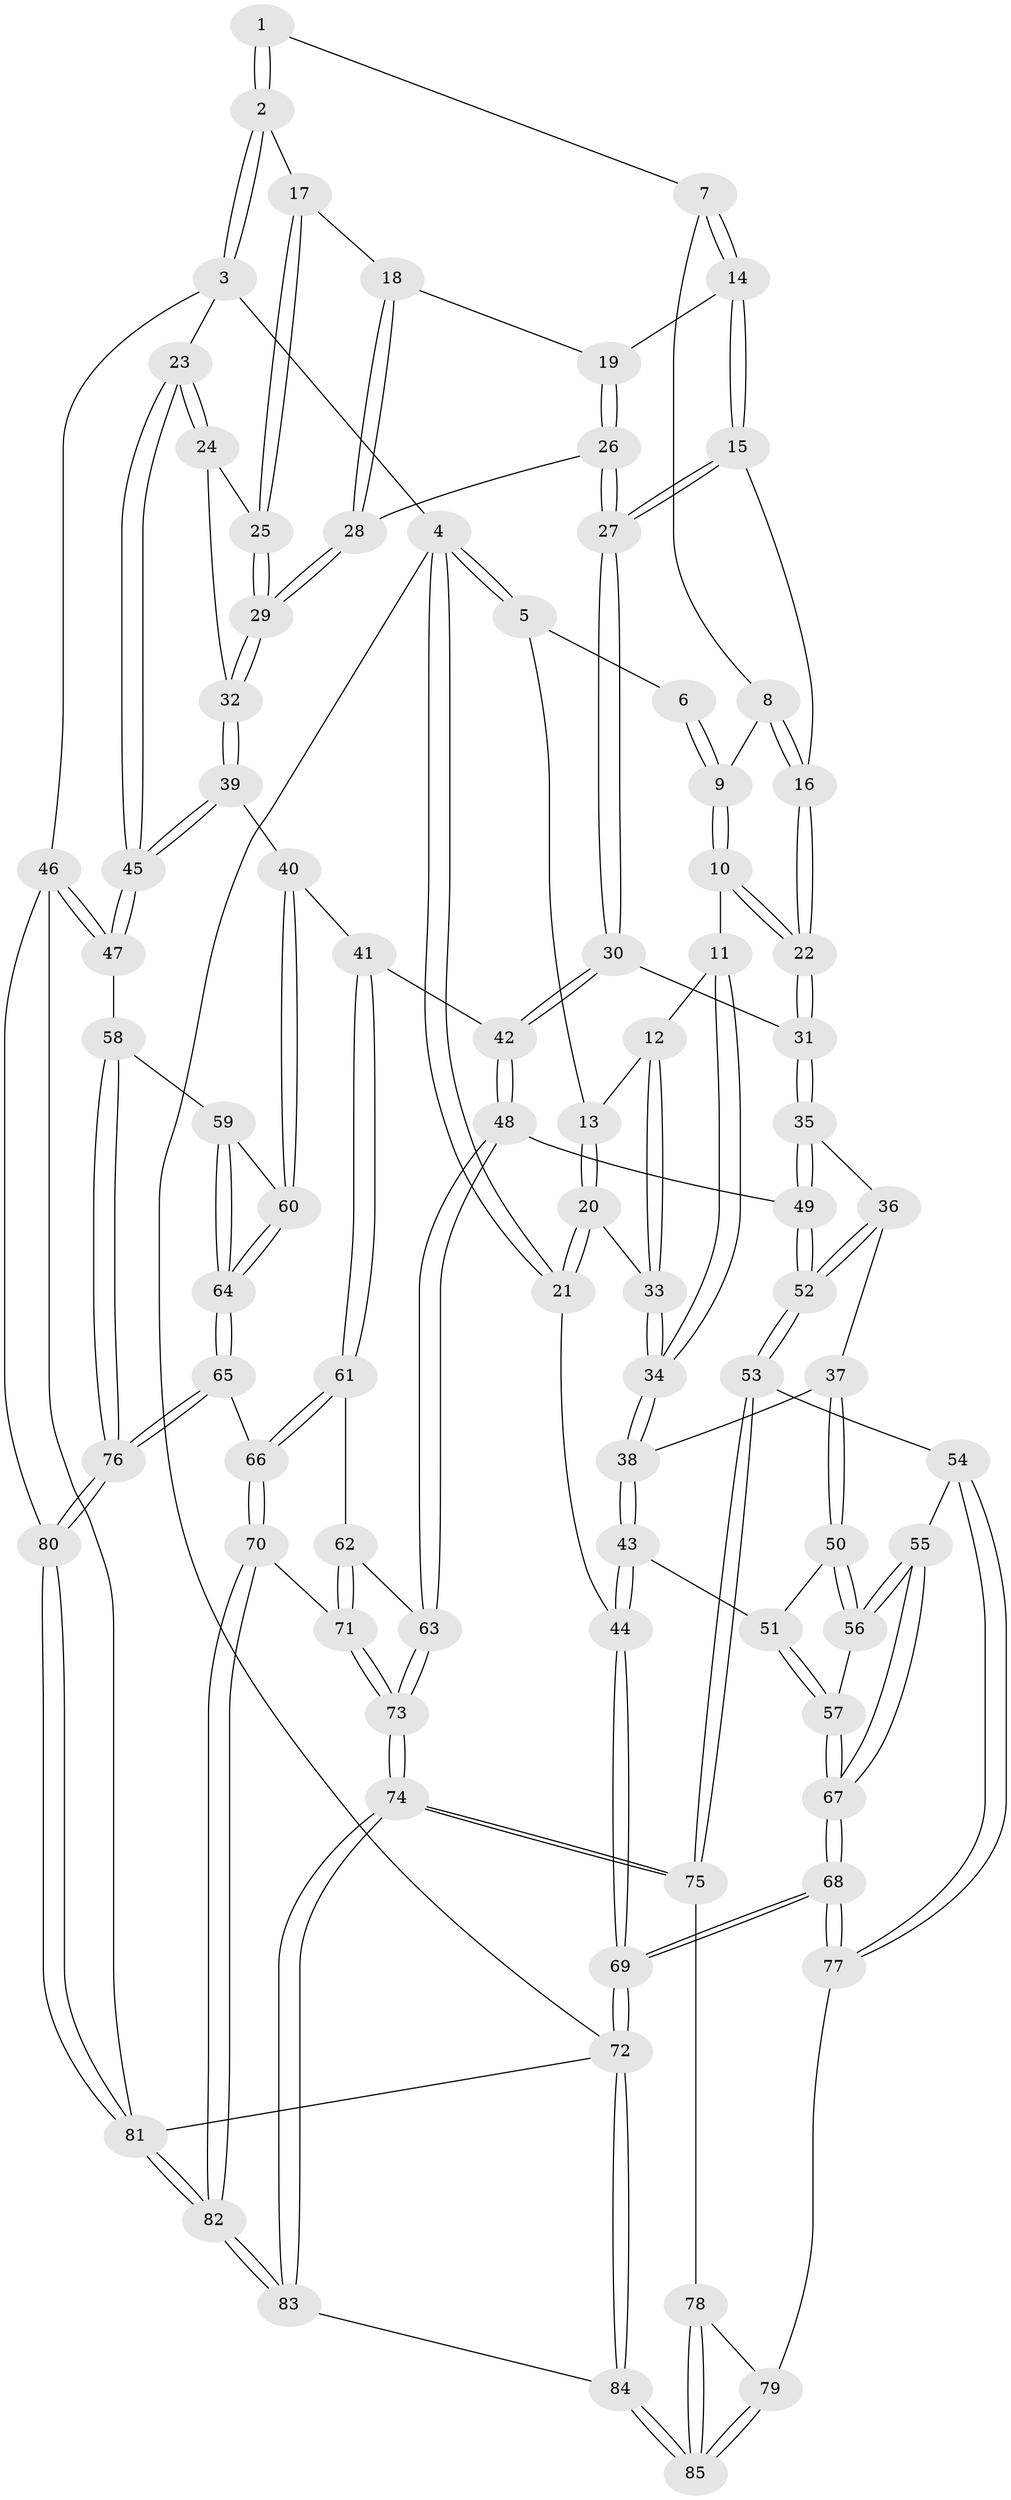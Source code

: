 // coarse degree distribution, {4: 0.4339622641509434, 5: 0.39622641509433965, 6: 0.07547169811320754, 3: 0.09433962264150944}
// Generated by graph-tools (version 1.1) at 2025/42/03/06/25 10:42:34]
// undirected, 85 vertices, 209 edges
graph export_dot {
graph [start="1"]
  node [color=gray90,style=filled];
  1 [pos="+0.6257675092250042+0"];
  2 [pos="+0.9032312507771032+0"];
  3 [pos="+1+0"];
  4 [pos="+0+0"];
  5 [pos="+0+0"];
  6 [pos="+0.3016176472208292+0"];
  7 [pos="+0.5961443440763097+0"];
  8 [pos="+0.45768219490468043+0.08929918365235567"];
  9 [pos="+0.3138285492710289+0.13456075525260075"];
  10 [pos="+0.2808182571231223+0.24179519110403805"];
  11 [pos="+0.2664813547923015+0.2395822092389792"];
  12 [pos="+0.2242172795590923+0.2303346455066628"];
  13 [pos="+0.08713454045521593+0.05254378593272659"];
  14 [pos="+0.5789396993151158+0.1178638879427493"];
  15 [pos="+0.5055545173699086+0.22061688458034256"];
  16 [pos="+0.40472012643559196+0.20735949379642535"];
  17 [pos="+0.7414952766727035+0.17532623682338816"];
  18 [pos="+0.6482217886018073+0.21830550326195625"];
  19 [pos="+0.5952970002523249+0.1484382815407584"];
  20 [pos="+0.01626550171167595+0.31513941584686445"];
  21 [pos="+0+0.390651351241655"];
  22 [pos="+0.2842961387867188+0.24486817896215268"];
  23 [pos="+1+0"];
  24 [pos="+0.8685375363752795+0.20657580637909093"];
  25 [pos="+0.7291477852562783+0.24480753045127213"];
  26 [pos="+0.591154968625218+0.30817571400729826"];
  27 [pos="+0.5197849072774878+0.32654482145965885"];
  28 [pos="+0.688920829887549+0.3083381567334704"];
  29 [pos="+0.6993821448498081+0.31411679019357397"];
  30 [pos="+0.4657523336030083+0.41263864846096254"];
  31 [pos="+0.35758242105256094+0.40949173277066175"];
  32 [pos="+0.7355168212061789+0.3630373676234477"];
  33 [pos="+0.08846107128089117+0.31054345094011715"];
  34 [pos="+0.15370647119743275+0.4212631759434468"];
  35 [pos="+0.3218314136295267+0.45714928645241815"];
  36 [pos="+0.2620748874628377+0.49239112236392546"];
  37 [pos="+0.22153832212555563+0.497860674812435"];
  38 [pos="+0.16120133386826274+0.4407113980465824"];
  39 [pos="+0.7514179995359752+0.42001083821795293"];
  40 [pos="+0.6777358601149278+0.509780651551448"];
  41 [pos="+0.6755009356702706+0.5104118850209237"];
  42 [pos="+0.5385462733907556+0.47889242803840837"];
  43 [pos="+0+0.4612993871610828"];
  44 [pos="+0+0.44606891541057603"];
  45 [pos="+1+0.44319447133075773"];
  46 [pos="+1+0.8535032952713718"];
  47 [pos="+1+0.6163789395512513"];
  48 [pos="+0.46677484817528925+0.64773556519382"];
  49 [pos="+0.4110092161193098+0.6437436164384971"];
  50 [pos="+0.16023417758760652+0.5508575909448284"];
  51 [pos="+0.04226183581125151+0.5573727024637136"];
  52 [pos="+0.2927477402046368+0.7336652035560632"];
  53 [pos="+0.28725895087918263+0.7435627730172317"];
  54 [pos="+0.25331738700629086+0.7452941746878053"];
  55 [pos="+0.24846040023349164+0.7428248910960797"];
  56 [pos="+0.1714048586344822+0.6810851882978314"];
  57 [pos="+0.06824814565343434+0.6973374867861343"];
  58 [pos="+0.9965754312170033+0.6406523397119755"];
  59 [pos="+0.8978006306668704+0.6370816570142688"];
  60 [pos="+0.7530273759977285+0.5988426080682607"];
  61 [pos="+0.6238513468557179+0.6348693563907513"];
  62 [pos="+0.5571268364551203+0.6625471007753293"];
  63 [pos="+0.4797451915522944+0.6614991494575396"];
  64 [pos="+0.7348484967949025+0.7515313664992133"];
  65 [pos="+0.7162703734223598+0.7984675300475436"];
  66 [pos="+0.6833687478593378+0.7964041903773086"];
  67 [pos="+0+0.8090861607380005"];
  68 [pos="+0+0.8423210837802594"];
  69 [pos="+0+0.9499745187790007"];
  70 [pos="+0.6162066563093122+0.8217063321342006"];
  71 [pos="+0.6068408737941272+0.8223286000684417"];
  72 [pos="+0+1"];
  73 [pos="+0.5018088048257261+0.8486770663456449"];
  74 [pos="+0.47251397366552705+0.874465398574666"];
  75 [pos="+0.35835680951490995+0.8377224582795416"];
  76 [pos="+0.7679261848771055+0.8352076345690662"];
  77 [pos="+0.16352970412820286+0.8660982135600707"];
  78 [pos="+0.32526691594061097+0.8777316063455541"];
  79 [pos="+0.18714264661070856+0.9120965885482544"];
  80 [pos="+0.8044124201271772+0.8968825428676639"];
  81 [pos="+0.7296311016450896+1"];
  82 [pos="+0.7134263782545482+1"];
  83 [pos="+0.49491342922366666+1"];
  84 [pos="+0.19473679792019044+1"];
  85 [pos="+0.1983466658535303+1"];
  1 -- 2;
  1 -- 2;
  1 -- 7;
  2 -- 3;
  2 -- 3;
  2 -- 17;
  3 -- 4;
  3 -- 23;
  3 -- 46;
  4 -- 5;
  4 -- 5;
  4 -- 21;
  4 -- 21;
  4 -- 72;
  5 -- 6;
  5 -- 13;
  6 -- 9;
  6 -- 9;
  7 -- 8;
  7 -- 14;
  7 -- 14;
  8 -- 9;
  8 -- 16;
  8 -- 16;
  9 -- 10;
  9 -- 10;
  10 -- 11;
  10 -- 22;
  10 -- 22;
  11 -- 12;
  11 -- 34;
  11 -- 34;
  12 -- 13;
  12 -- 33;
  12 -- 33;
  13 -- 20;
  13 -- 20;
  14 -- 15;
  14 -- 15;
  14 -- 19;
  15 -- 16;
  15 -- 27;
  15 -- 27;
  16 -- 22;
  16 -- 22;
  17 -- 18;
  17 -- 25;
  17 -- 25;
  18 -- 19;
  18 -- 28;
  18 -- 28;
  19 -- 26;
  19 -- 26;
  20 -- 21;
  20 -- 21;
  20 -- 33;
  21 -- 44;
  22 -- 31;
  22 -- 31;
  23 -- 24;
  23 -- 24;
  23 -- 45;
  23 -- 45;
  24 -- 25;
  24 -- 32;
  25 -- 29;
  25 -- 29;
  26 -- 27;
  26 -- 27;
  26 -- 28;
  27 -- 30;
  27 -- 30;
  28 -- 29;
  28 -- 29;
  29 -- 32;
  29 -- 32;
  30 -- 31;
  30 -- 42;
  30 -- 42;
  31 -- 35;
  31 -- 35;
  32 -- 39;
  32 -- 39;
  33 -- 34;
  33 -- 34;
  34 -- 38;
  34 -- 38;
  35 -- 36;
  35 -- 49;
  35 -- 49;
  36 -- 37;
  36 -- 52;
  36 -- 52;
  37 -- 38;
  37 -- 50;
  37 -- 50;
  38 -- 43;
  38 -- 43;
  39 -- 40;
  39 -- 45;
  39 -- 45;
  40 -- 41;
  40 -- 60;
  40 -- 60;
  41 -- 42;
  41 -- 61;
  41 -- 61;
  42 -- 48;
  42 -- 48;
  43 -- 44;
  43 -- 44;
  43 -- 51;
  44 -- 69;
  44 -- 69;
  45 -- 47;
  45 -- 47;
  46 -- 47;
  46 -- 47;
  46 -- 80;
  46 -- 81;
  47 -- 58;
  48 -- 49;
  48 -- 63;
  48 -- 63;
  49 -- 52;
  49 -- 52;
  50 -- 51;
  50 -- 56;
  50 -- 56;
  51 -- 57;
  51 -- 57;
  52 -- 53;
  52 -- 53;
  53 -- 54;
  53 -- 75;
  53 -- 75;
  54 -- 55;
  54 -- 77;
  54 -- 77;
  55 -- 56;
  55 -- 56;
  55 -- 67;
  55 -- 67;
  56 -- 57;
  57 -- 67;
  57 -- 67;
  58 -- 59;
  58 -- 76;
  58 -- 76;
  59 -- 60;
  59 -- 64;
  59 -- 64;
  60 -- 64;
  60 -- 64;
  61 -- 62;
  61 -- 66;
  61 -- 66;
  62 -- 63;
  62 -- 71;
  62 -- 71;
  63 -- 73;
  63 -- 73;
  64 -- 65;
  64 -- 65;
  65 -- 66;
  65 -- 76;
  65 -- 76;
  66 -- 70;
  66 -- 70;
  67 -- 68;
  67 -- 68;
  68 -- 69;
  68 -- 69;
  68 -- 77;
  68 -- 77;
  69 -- 72;
  69 -- 72;
  70 -- 71;
  70 -- 82;
  70 -- 82;
  71 -- 73;
  71 -- 73;
  72 -- 84;
  72 -- 84;
  72 -- 81;
  73 -- 74;
  73 -- 74;
  74 -- 75;
  74 -- 75;
  74 -- 83;
  74 -- 83;
  75 -- 78;
  76 -- 80;
  76 -- 80;
  77 -- 79;
  78 -- 79;
  78 -- 85;
  78 -- 85;
  79 -- 85;
  79 -- 85;
  80 -- 81;
  80 -- 81;
  81 -- 82;
  81 -- 82;
  82 -- 83;
  82 -- 83;
  83 -- 84;
  84 -- 85;
  84 -- 85;
}
